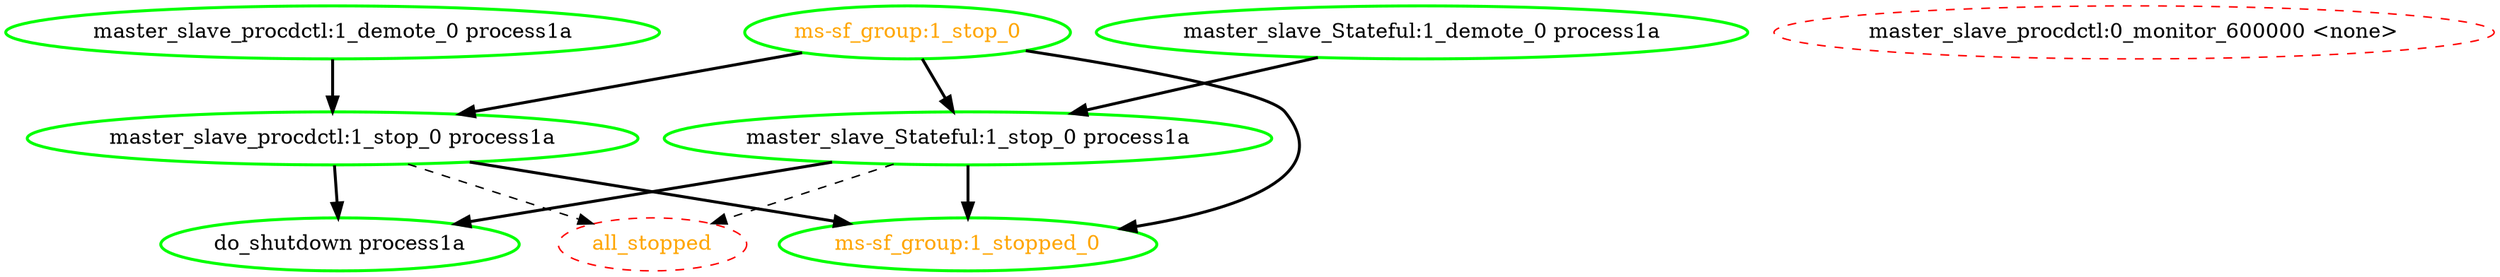 digraph "g" {
"all_stopped" [ style=dashed color="red" fontcolor="orange"  ]
"do_shutdown process1a" [ style=bold color="green" fontcolor="black"  ]
"master_slave_Stateful:1_demote_0 process1a" -> "master_slave_Stateful:1_stop_0 process1a" [ style = bold]
"master_slave_Stateful:1_demote_0 process1a" [ style=bold color="green" fontcolor="black"  ]
"master_slave_Stateful:1_stop_0 process1a" -> "all_stopped" [ style = dashed]
"master_slave_Stateful:1_stop_0 process1a" -> "do_shutdown process1a" [ style = bold]
"master_slave_Stateful:1_stop_0 process1a" -> "ms-sf_group:1_stopped_0" [ style = bold]
"master_slave_Stateful:1_stop_0 process1a" [ style=bold color="green" fontcolor="black"  ]
"master_slave_procdctl:0_monitor_600000 <none>" [ style=dashed color="red" fontcolor="black"  ]
"master_slave_procdctl:1_demote_0 process1a" -> "master_slave_procdctl:1_stop_0 process1a" [ style = bold]
"master_slave_procdctl:1_demote_0 process1a" [ style=bold color="green" fontcolor="black"  ]
"master_slave_procdctl:1_stop_0 process1a" -> "all_stopped" [ style = dashed]
"master_slave_procdctl:1_stop_0 process1a" -> "do_shutdown process1a" [ style = bold]
"master_slave_procdctl:1_stop_0 process1a" -> "ms-sf_group:1_stopped_0" [ style = bold]
"master_slave_procdctl:1_stop_0 process1a" [ style=bold color="green" fontcolor="black"  ]
"ms-sf_group:1_stop_0" -> "master_slave_Stateful:1_stop_0 process1a" [ style = bold]
"ms-sf_group:1_stop_0" -> "master_slave_procdctl:1_stop_0 process1a" [ style = bold]
"ms-sf_group:1_stop_0" -> "ms-sf_group:1_stopped_0" [ style = bold]
"ms-sf_group:1_stop_0" [ style=bold color="green" fontcolor="orange"  ]
"ms-sf_group:1_stopped_0" [ style=bold color="green" fontcolor="orange"  ]
}
